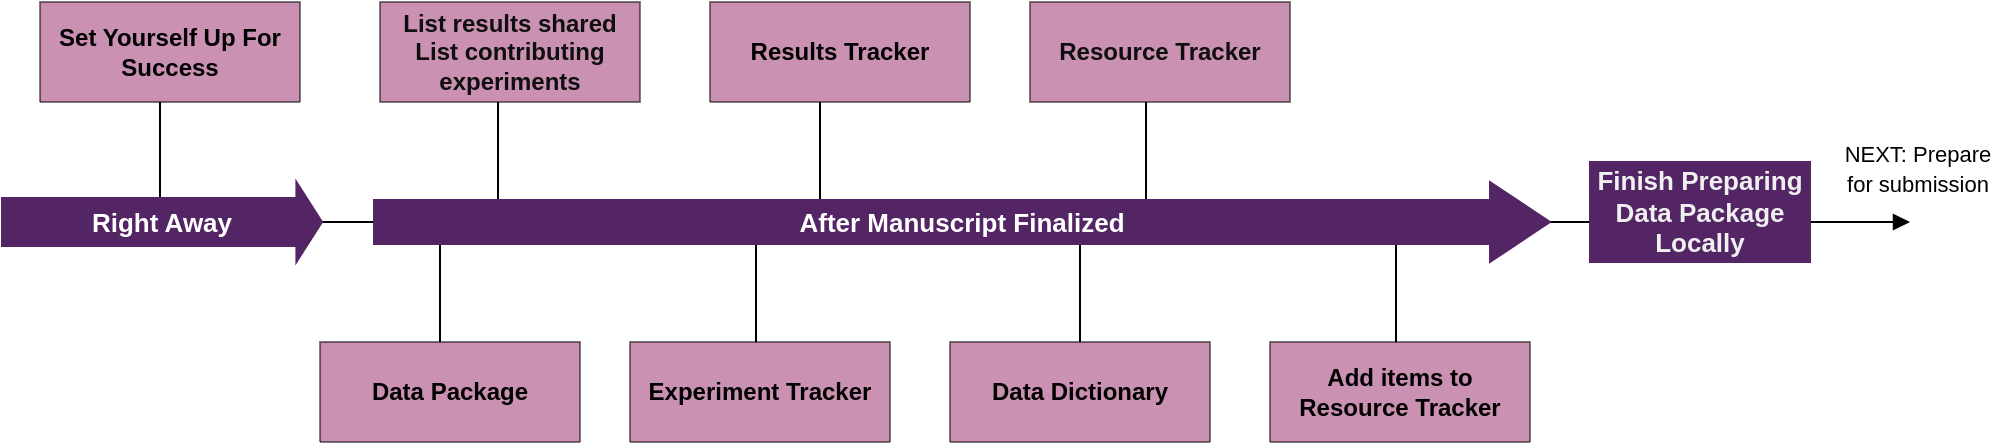 <mxfile>
    <diagram id="kfqbYSQvsbw34wrSjgwR" name="Page-1">
        <mxGraphModel dx="576" dy="419" grid="1" gridSize="10" guides="1" tooltips="1" connect="1" arrows="1" fold="1" page="1" pageScale="1" pageWidth="850" pageHeight="1100" math="0" shadow="0">
            <root>
                <mxCell id="0"/>
                <mxCell id="1" parent="0"/>
                <mxCell id="117" value="" style="endArrow=none;html=1;fontColor=#0F0F0F;rounded=0;" parent="1" edge="1">
                    <mxGeometry width="50" height="50" relative="1" as="geometry">
                        <mxPoint x="723" y="400" as="sourcePoint"/>
                        <mxPoint x="723" y="460" as="targetPoint"/>
                    </mxGeometry>
                </mxCell>
                <UserObject label="&lt;font style=&quot;font-size: 11px;&quot;&gt;NEXT: Prepare for submission&lt;/font&gt;" link="../../../submit/#placeholder" id="69">
                    <mxCell style="rounded=0;whiteSpace=wrap;html=1;strokeColor=none;" parent="1" vertex="1">
                        <mxGeometry x="944" y="353" width="80" height="40" as="geometry"/>
                    </mxCell>
                </UserObject>
                <mxCell id="2" value="" style="endArrow=block;html=1;rounded=0;endFill=1;startArrow=none;" parent="1" edge="1">
                    <mxGeometry width="50" height="50" relative="1" as="geometry">
                        <mxPoint x="40" y="400" as="sourcePoint"/>
                        <mxPoint x="980" y="400" as="targetPoint"/>
                    </mxGeometry>
                </mxCell>
                <mxCell id="5" value="Finish Preparing Data Package Locally" style="rounded=0;whiteSpace=wrap;html=1;fillColor=#532565;fontColor=#F0F0F0;fontStyle=1;glass=0;fontSize=13;strokeColor=#532565;" parent="1" vertex="1">
                    <mxGeometry x="820" y="370" width="110" height="50" as="geometry"/>
                </mxCell>
                <UserObject label="List results shared&lt;br&gt;List contributing experiments" link="#make-a-list-of-shared-results-and-contributing-experiments" id="10">
                    <mxCell style="rounded=0;whiteSpace=wrap;html=1;fillColor=#982568;fontColor=#0F0F0F;fontStyle=1;opacity=50;" parent="1" vertex="1">
                        <mxGeometry x="215" y="290" width="130" height="50" as="geometry"/>
                    </mxCell>
                </UserObject>
                <mxCell id="24" value="" style="endArrow=none;html=1;fontColor=#0F0F0F;rounded=0;" parent="1" edge="1">
                    <mxGeometry width="50" height="50" relative="1" as="geometry">
                        <mxPoint x="274" y="400" as="sourcePoint"/>
                        <mxPoint x="274" y="340" as="targetPoint"/>
                    </mxGeometry>
                </mxCell>
                <mxCell id="25" value="" style="endArrow=none;html=1;fontColor=#0F0F0F;rounded=0;" parent="1" edge="1">
                    <mxGeometry width="50" height="50" relative="1" as="geometry">
                        <mxPoint x="435" y="400" as="sourcePoint"/>
                        <mxPoint x="435" y="340" as="targetPoint"/>
                    </mxGeometry>
                </mxCell>
                <mxCell id="26" value="" style="endArrow=none;html=1;fontColor=#0F0F0F;rounded=0;" parent="1" edge="1">
                    <mxGeometry width="50" height="50" relative="1" as="geometry">
                        <mxPoint x="403" y="460" as="sourcePoint"/>
                        <mxPoint x="403" y="400" as="targetPoint"/>
                    </mxGeometry>
                </mxCell>
                <mxCell id="28" value="" style="endArrow=none;html=1;fontColor=#0F0F0F;rounded=0;" parent="1" edge="1">
                    <mxGeometry width="50" height="50" relative="1" as="geometry">
                        <mxPoint x="245" y="400" as="sourcePoint"/>
                        <mxPoint x="245" y="460" as="targetPoint"/>
                    </mxGeometry>
                </mxCell>
                <mxCell id="31" value="" style="endArrow=none;html=1;fontColor=#0F0F0F;rounded=0;" parent="1" edge="1">
                    <mxGeometry width="50" height="50" relative="1" as="geometry">
                        <mxPoint x="565" y="400" as="sourcePoint"/>
                        <mxPoint x="565" y="460" as="targetPoint"/>
                    </mxGeometry>
                </mxCell>
                <mxCell id="34" value="" style="endArrow=none;html=1;fontColor=#0F0F0F;rounded=0;" parent="1" edge="1">
                    <mxGeometry width="50" height="50" relative="1" as="geometry">
                        <mxPoint x="598" y="340" as="sourcePoint"/>
                        <mxPoint x="598" y="400" as="targetPoint"/>
                    </mxGeometry>
                </mxCell>
                <UserObject label="&lt;b&gt;Data Package&lt;/b&gt;" link="#initialize-your-data-package" id="45">
                    <mxCell style="swimlane;fontStyle=0;childLayout=stackLayout;horizontal=1;startSize=50;horizontalStack=0;resizeParent=1;resizeParentMax=0;resizeLast=0;collapsible=1;marginBottom=0;whiteSpace=wrap;html=1;rounded=0;shadow=0;glass=0;fillColor=#982568;gradientColor=none;gradientDirection=radial;opacity=50;movable=1;resizable=1;rotatable=1;deletable=1;editable=1;connectable=1;noLabel=0;expand=1;flipV=0;" parent="1" vertex="1" collapsed="1">
                        <mxGeometry x="185" y="460" width="130" height="50" as="geometry">
                            <mxRectangle x="185" y="460" width="120" height="110" as="alternateBounds"/>
                        </mxGeometry>
                    </mxCell>
                </UserObject>
                <mxCell id="46" value="Initialize data package" style="text;strokeColor=default;fillColor=#FFFFFF;align=center;verticalAlign=middle;spacingLeft=4;spacingRight=4;overflow=hidden;points=[[0,0.5],[1,0.5]];portConstraint=eastwest;rotatable=0;whiteSpace=wrap;html=1;rounded=0;shadow=0;glass=0;" parent="45" vertex="1">
                    <mxGeometry y="50" width="120" height="60" as="geometry"/>
                </mxCell>
                <UserObject label="&lt;b&gt;Data Dictionary&lt;/b&gt;" link="#start-your-data-dictionaryies" id="54">
                    <mxCell style="swimlane;fontStyle=0;childLayout=stackLayout;horizontal=1;startSize=50;horizontalStack=0;resizeParent=1;resizeParentMax=0;resizeLast=0;collapsible=1;marginBottom=0;whiteSpace=wrap;html=1;rounded=0;shadow=0;glass=0;fillColor=#982568;gradientColor=none;gradientDirection=radial;opacity=50;arcSize=15;swimlaneFillColor=none;" parent="1" vertex="1" collapsed="1">
                        <mxGeometry x="500" y="460" width="130" height="50" as="geometry">
                            <mxRectangle x="500" y="460" width="120" height="130" as="alternateBounds"/>
                        </mxGeometry>
                    </mxCell>
                </UserObject>
                <mxCell id="55" value="If any shared result depends upon a tabular data file, document the variables in that file." style="text;strokeColor=default;fillColor=#FFFFFF;align=left;verticalAlign=middle;spacingLeft=4;spacingRight=4;overflow=hidden;points=[[0,0.5],[1,0.5]];portConstraint=eastwest;rotatable=0;whiteSpace=wrap;html=1;rounded=0;shadow=0;glass=0;" parent="54" vertex="1">
                    <mxGeometry y="50" width="120" height="80" as="geometry"/>
                </mxCell>
                <mxCell id="58" value="" style="endArrow=none;html=1;fontColor=#0F0F0F;rounded=0;" parent="1" edge="1">
                    <mxGeometry width="50" height="50" relative="1" as="geometry">
                        <mxPoint x="105" y="340" as="sourcePoint"/>
                        <mxPoint x="105" y="400" as="targetPoint"/>
                    </mxGeometry>
                </mxCell>
                <UserObject label="Right Away" link="#what-to-do-right-away" id="68">
                    <mxCell style="shape=singleArrow;whiteSpace=wrap;html=1;arrowWidth=0.6;arrowSize=0.08;fillColor=#532565;strokeColor=#532565;fontSize=13;labelBorderColor=none;fontColor=#FFFFFF;fontStyle=1" parent="1" vertex="1">
                        <mxGeometry x="26" y="380" width="160" height="40" as="geometry"/>
                    </mxCell>
                </UserObject>
                <UserObject label="&lt;b&gt;Set Yourself Up For Success&lt;/b&gt;" link="#set-yourself-up-for-success" id="56">
                    <mxCell style="swimlane;fontStyle=0;childLayout=stackLayout;horizontal=1;startSize=50;horizontalStack=0;resizeParent=1;resizeParentMax=0;resizeLast=0;collapsible=1;marginBottom=0;whiteSpace=wrap;html=1;rounded=0;shadow=0;glass=0;fillColor=#982568;gradientColor=none;gradientDirection=radial;opacity=50;" parent="1" vertex="1" collapsed="1">
                        <mxGeometry x="45" y="290" width="130" height="50" as="geometry">
                            <mxRectangle x="45" y="290" width="150" height="220" as="alternateBounds"/>
                        </mxGeometry>
                    </mxCell>
                </UserObject>
                <mxCell id="57" value="&lt;span style=&quot;&quot;&gt;1. Review all files produced by your study&lt;/span&gt;" style="text;strokeColor=default;fillColor=#FFFFFF;align=left;verticalAlign=middle;spacingLeft=4;spacingRight=4;overflow=hidden;points=[[0,0.5],[1,0.5]];portConstraint=eastwest;rotatable=0;whiteSpace=wrap;html=1;rounded=0;shadow=0;glass=0;" parent="56" vertex="1">
                    <mxGeometry y="50" width="150" height="40" as="geometry"/>
                </mxCell>
                <mxCell id="67" value="2. Apply file organization and naming conventions" style="text;strokeColor=default;fillColor=#FFFFFF;align=left;verticalAlign=middle;spacingLeft=4;spacingRight=4;overflow=hidden;points=[[0,0.5],[1,0.5]];portConstraint=eastwest;rotatable=0;whiteSpace=wrap;html=1;rounded=0;shadow=0;glass=0;" parent="56" vertex="1">
                    <mxGeometry y="90" width="150" height="40" as="geometry"/>
                </mxCell>
                <mxCell id="119" value="3. Organize study files into a single folder/ directory" style="text;strokeColor=default;fillColor=#FFFFFF;align=left;verticalAlign=middle;spacingLeft=4;spacingRight=4;overflow=hidden;points=[[0,0.5],[1,0.5]];portConstraint=eastwest;rotatable=0;whiteSpace=wrap;html=1;rounded=0;shadow=0;glass=0;" parent="56" vertex="1">
                    <mxGeometry y="130" width="150" height="50" as="geometry"/>
                </mxCell>
                <mxCell id="120" value="4. Ensure study files and folders are accessible" style="text;strokeColor=default;fillColor=#FFFFFF;align=left;verticalAlign=middle;spacingLeft=4;spacingRight=4;overflow=hidden;points=[[0,0.5],[1,0.5]];portConstraint=eastwest;rotatable=0;whiteSpace=wrap;html=1;rounded=0;shadow=0;glass=0;" parent="56" vertex="1">
                    <mxGeometry y="180" width="150" height="40" as="geometry"/>
                </mxCell>
                <UserObject label="&lt;font color=&quot;#ffffff&quot; style=&quot;font-size: 13px;&quot;&gt;&lt;b style=&quot;font-size: 13px;&quot;&gt;After Manuscript Finalized&lt;/b&gt;&lt;/font&gt;" link="#what-to-do-when-your-manuscript-is-finalized" id="113">
                    <mxCell style="shape=singleArrow;whiteSpace=wrap;html=1;arrowWidth=0.55;arrowSize=0.051;fillColor=#532565;strokeColor=#532565;fontSize=13;labelBorderColor=none;" parent="1" vertex="1">
                        <mxGeometry x="212" y="380" width="588" height="40" as="geometry"/>
                    </mxCell>
                </UserObject>
                <UserObject label="&lt;b&gt;Experiment Tracker&lt;/b&gt;" link="#start-your-experiment-tracker" id="41">
                    <mxCell style="swimlane;fontStyle=0;childLayout=stackLayout;horizontal=1;startSize=50;horizontalStack=0;resizeParent=1;resizeParentMax=0;resizeLast=0;collapsible=1;marginBottom=0;whiteSpace=wrap;html=1;rounded=0;shadow=0;glass=0;fillColor=#982568;gradientColor=none;gradientDirection=radial;opacity=50;" parent="1" vertex="1" collapsed="1">
                        <mxGeometry x="340" y="460" width="130" height="50" as="geometry">
                            <mxRectangle x="340" y="460" width="120" height="110" as="alternateBounds"/>
                        </mxGeometry>
                    </mxCell>
                </UserObject>
                <mxCell id="42" value="Document contributing experiments" style="text;strokeColor=default;fillColor=#FFFFFF;align=center;verticalAlign=middle;spacingLeft=4;spacingRight=4;overflow=hidden;points=[[0,0.5],[1,0.5]];portConstraint=eastwest;rotatable=0;whiteSpace=wrap;html=1;rounded=0;shadow=0;glass=0;" parent="41" vertex="1">
                    <mxGeometry y="50" width="120" height="60" as="geometry"/>
                </mxCell>
                <UserObject label="Resource Tracker" link="#start-your-resource-tracker" id="118">
                    <mxCell style="rounded=0;whiteSpace=wrap;html=1;fillColor=#982568;fontColor=#0F0F0F;fontStyle=1;opacity=50;" parent="1" vertex="1">
                        <mxGeometry x="540" y="290" width="130" height="50" as="geometry"/>
                    </mxCell>
                </UserObject>
                <UserObject label="&lt;b&gt;Add items to Resource Tracker&lt;/b&gt;" link="#add-items-to-your-resource-tracker" id="50">
                    <mxCell style="swimlane;fontStyle=0;childLayout=stackLayout;horizontal=1;startSize=50;horizontalStack=0;resizeParent=1;resizeParentMax=0;resizeLast=0;collapsible=1;marginBottom=0;whiteSpace=wrap;html=1;rounded=0;shadow=0;glass=0;fillColor=#982568;gradientColor=none;gradientDirection=radial;opacity=50;swimlaneLine=1;" parent="1" vertex="1" collapsed="1">
                        <mxGeometry x="660" y="460" width="130" height="50" as="geometry">
                            <mxRectangle x="660" y="460" width="190" height="330" as="alternateBounds"/>
                        </mxGeometry>
                    </mxCell>
                </UserObject>
                <mxCell id="51" value="&lt;b&gt;Step 1&lt;/b&gt;: Add your manuscript and results tracker to the Resource Tracker, documenting their location and association (e.g., your manuscript depends on your results tracker)." style="text;strokeColor=default;fillColor=#FFFFFF;align=left;verticalAlign=middle;spacingLeft=4;spacingRight=4;overflow=hidden;points=[[0,0.5],[1,0.5]];portConstraint=eastwest;rotatable=0;whiteSpace=wrap;html=1;rounded=0;shadow=0;glass=0;" parent="50" vertex="1">
                    <mxGeometry y="50" width="190" height="90" as="geometry"/>
                </mxCell>
                <mxCell id="53" value="&lt;b&gt;Step 2&lt;/b&gt;: For each final result product shared in your manuscript, add ONLY associated files/dependencies that will be shared in a public repository to your Resource Tracker." style="text;strokeColor=default;fillColor=#FFFFFF;align=left;verticalAlign=middle;spacingLeft=4;spacingRight=4;overflow=hidden;points=[[0,0.5],[1,0.5]];portConstraint=eastwest;rotatable=0;whiteSpace=wrap;html=1;rounded=0;shadow=0;glass=0;" parent="50" vertex="1">
                    <mxGeometry y="140" width="190" height="110" as="geometry"/>
                </mxCell>
                <mxCell id="121" value="&lt;b style=&quot;border-color: var(--border-color);&quot;&gt;Step 3&lt;/b&gt;: For each file documented as a resource, also document dependencies as resources ONLY if they will be shared in a public repository." style="text;strokeColor=default;fillColor=#FFFFFF;align=left;verticalAlign=middle;spacingLeft=4;spacingRight=4;overflow=hidden;points=[[0,0.5],[1,0.5]];portConstraint=eastwest;rotatable=0;whiteSpace=wrap;html=1;rounded=0;shadow=0;glass=0;" parent="50" vertex="1">
                    <mxGeometry y="250" width="190" height="80" as="geometry"/>
                </mxCell>
                <UserObject label="&lt;b&gt;Results Tracker&lt;/b&gt;" link="#start-your-results-trackers" id="48">
                    <mxCell style="swimlane;fontStyle=0;childLayout=stackLayout;horizontal=1;startSize=50;horizontalStack=0;resizeParent=1;resizeParentMax=0;resizeLast=0;collapsible=1;marginBottom=0;whiteSpace=wrap;html=1;rounded=0;shadow=0;glass=0;fillColor=#982568;gradientColor=none;gradientDirection=radial;opacity=50;" parent="1" vertex="1" collapsed="1">
                        <mxGeometry x="380" y="290" width="130" height="50" as="geometry">
                            <mxRectangle x="380" y="290" width="120" height="140" as="alternateBounds"/>
                        </mxGeometry>
                    </mxCell>
                </UserObject>
                <mxCell id="49" value="For each shared result, document the files the result depends upon (e.g., processed data, code, etc.)" style="text;strokeColor=default;fillColor=#FFFFFF;align=left;verticalAlign=middle;spacingLeft=4;spacingRight=4;overflow=hidden;points=[[0,0.5],[1,0.5]];portConstraint=eastwest;rotatable=0;whiteSpace=wrap;html=1;rounded=0;shadow=0;glass=0;" parent="48" vertex="1">
                    <mxGeometry y="50" width="120" height="90" as="geometry"/>
                </mxCell>
            </root>
        </mxGraphModel>
    </diagram>
</mxfile>